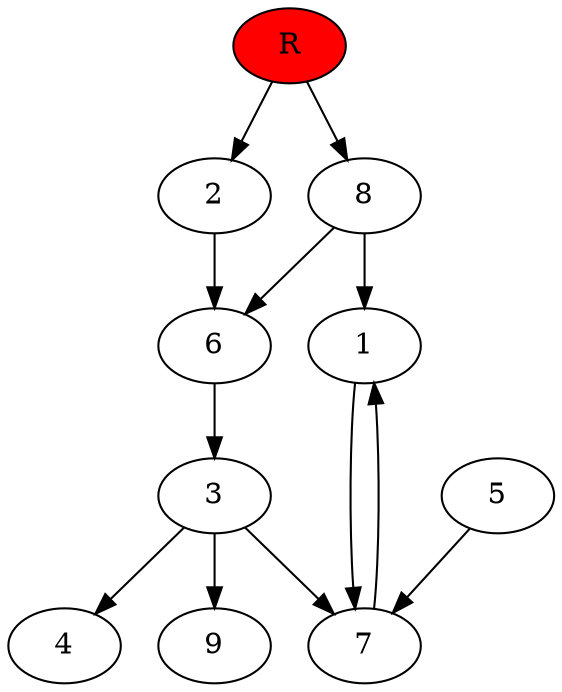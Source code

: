 digraph prb19458 {
	1
	2
	3
	4
	5
	6
	7
	8
	R [fillcolor="#ff0000" style=filled]
	1 -> 7
	2 -> 6
	3 -> 4
	3 -> 7
	3 -> 9
	5 -> 7
	6 -> 3
	7 -> 1
	8 -> 1
	8 -> 6
	R -> 2
	R -> 8
}
